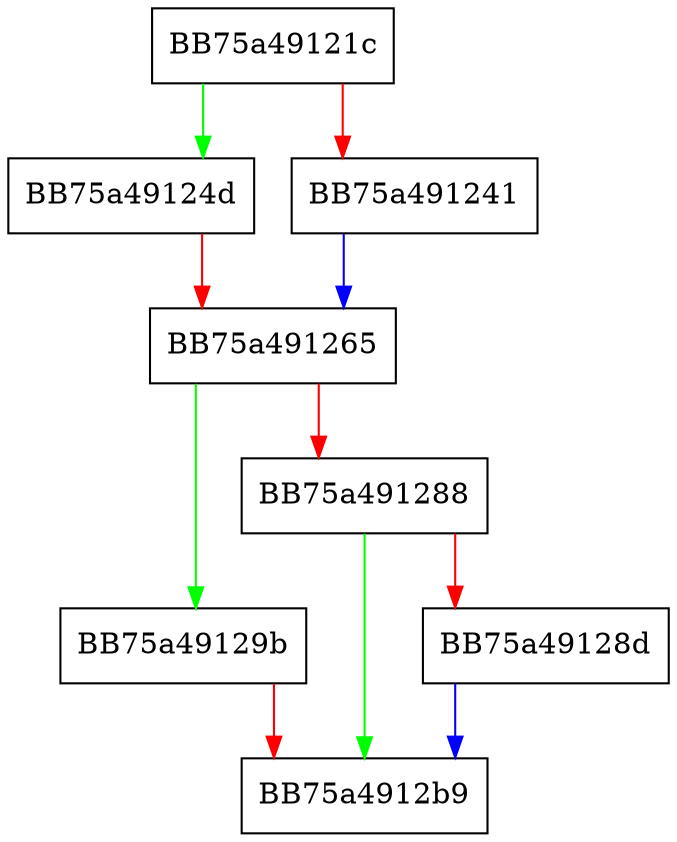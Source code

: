 digraph GetBMSpynetReport {
  node [shape="box"];
  graph [splines=ortho];
  BB75a49121c -> BB75a49124d [color="green"];
  BB75a49121c -> BB75a491241 [color="red"];
  BB75a491241 -> BB75a491265 [color="blue"];
  BB75a49124d -> BB75a491265 [color="red"];
  BB75a491265 -> BB75a49129b [color="green"];
  BB75a491265 -> BB75a491288 [color="red"];
  BB75a491288 -> BB75a4912b9 [color="green"];
  BB75a491288 -> BB75a49128d [color="red"];
  BB75a49128d -> BB75a4912b9 [color="blue"];
  BB75a49129b -> BB75a4912b9 [color="red"];
}